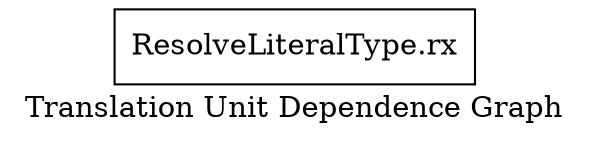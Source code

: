 digraph "Translation Unit Dependence Graph" {
	label="Translation Unit Dependence Graph";

	Node0x515000000438 [shape=record,label="{ResolveLiteralType.rx}"];
}
